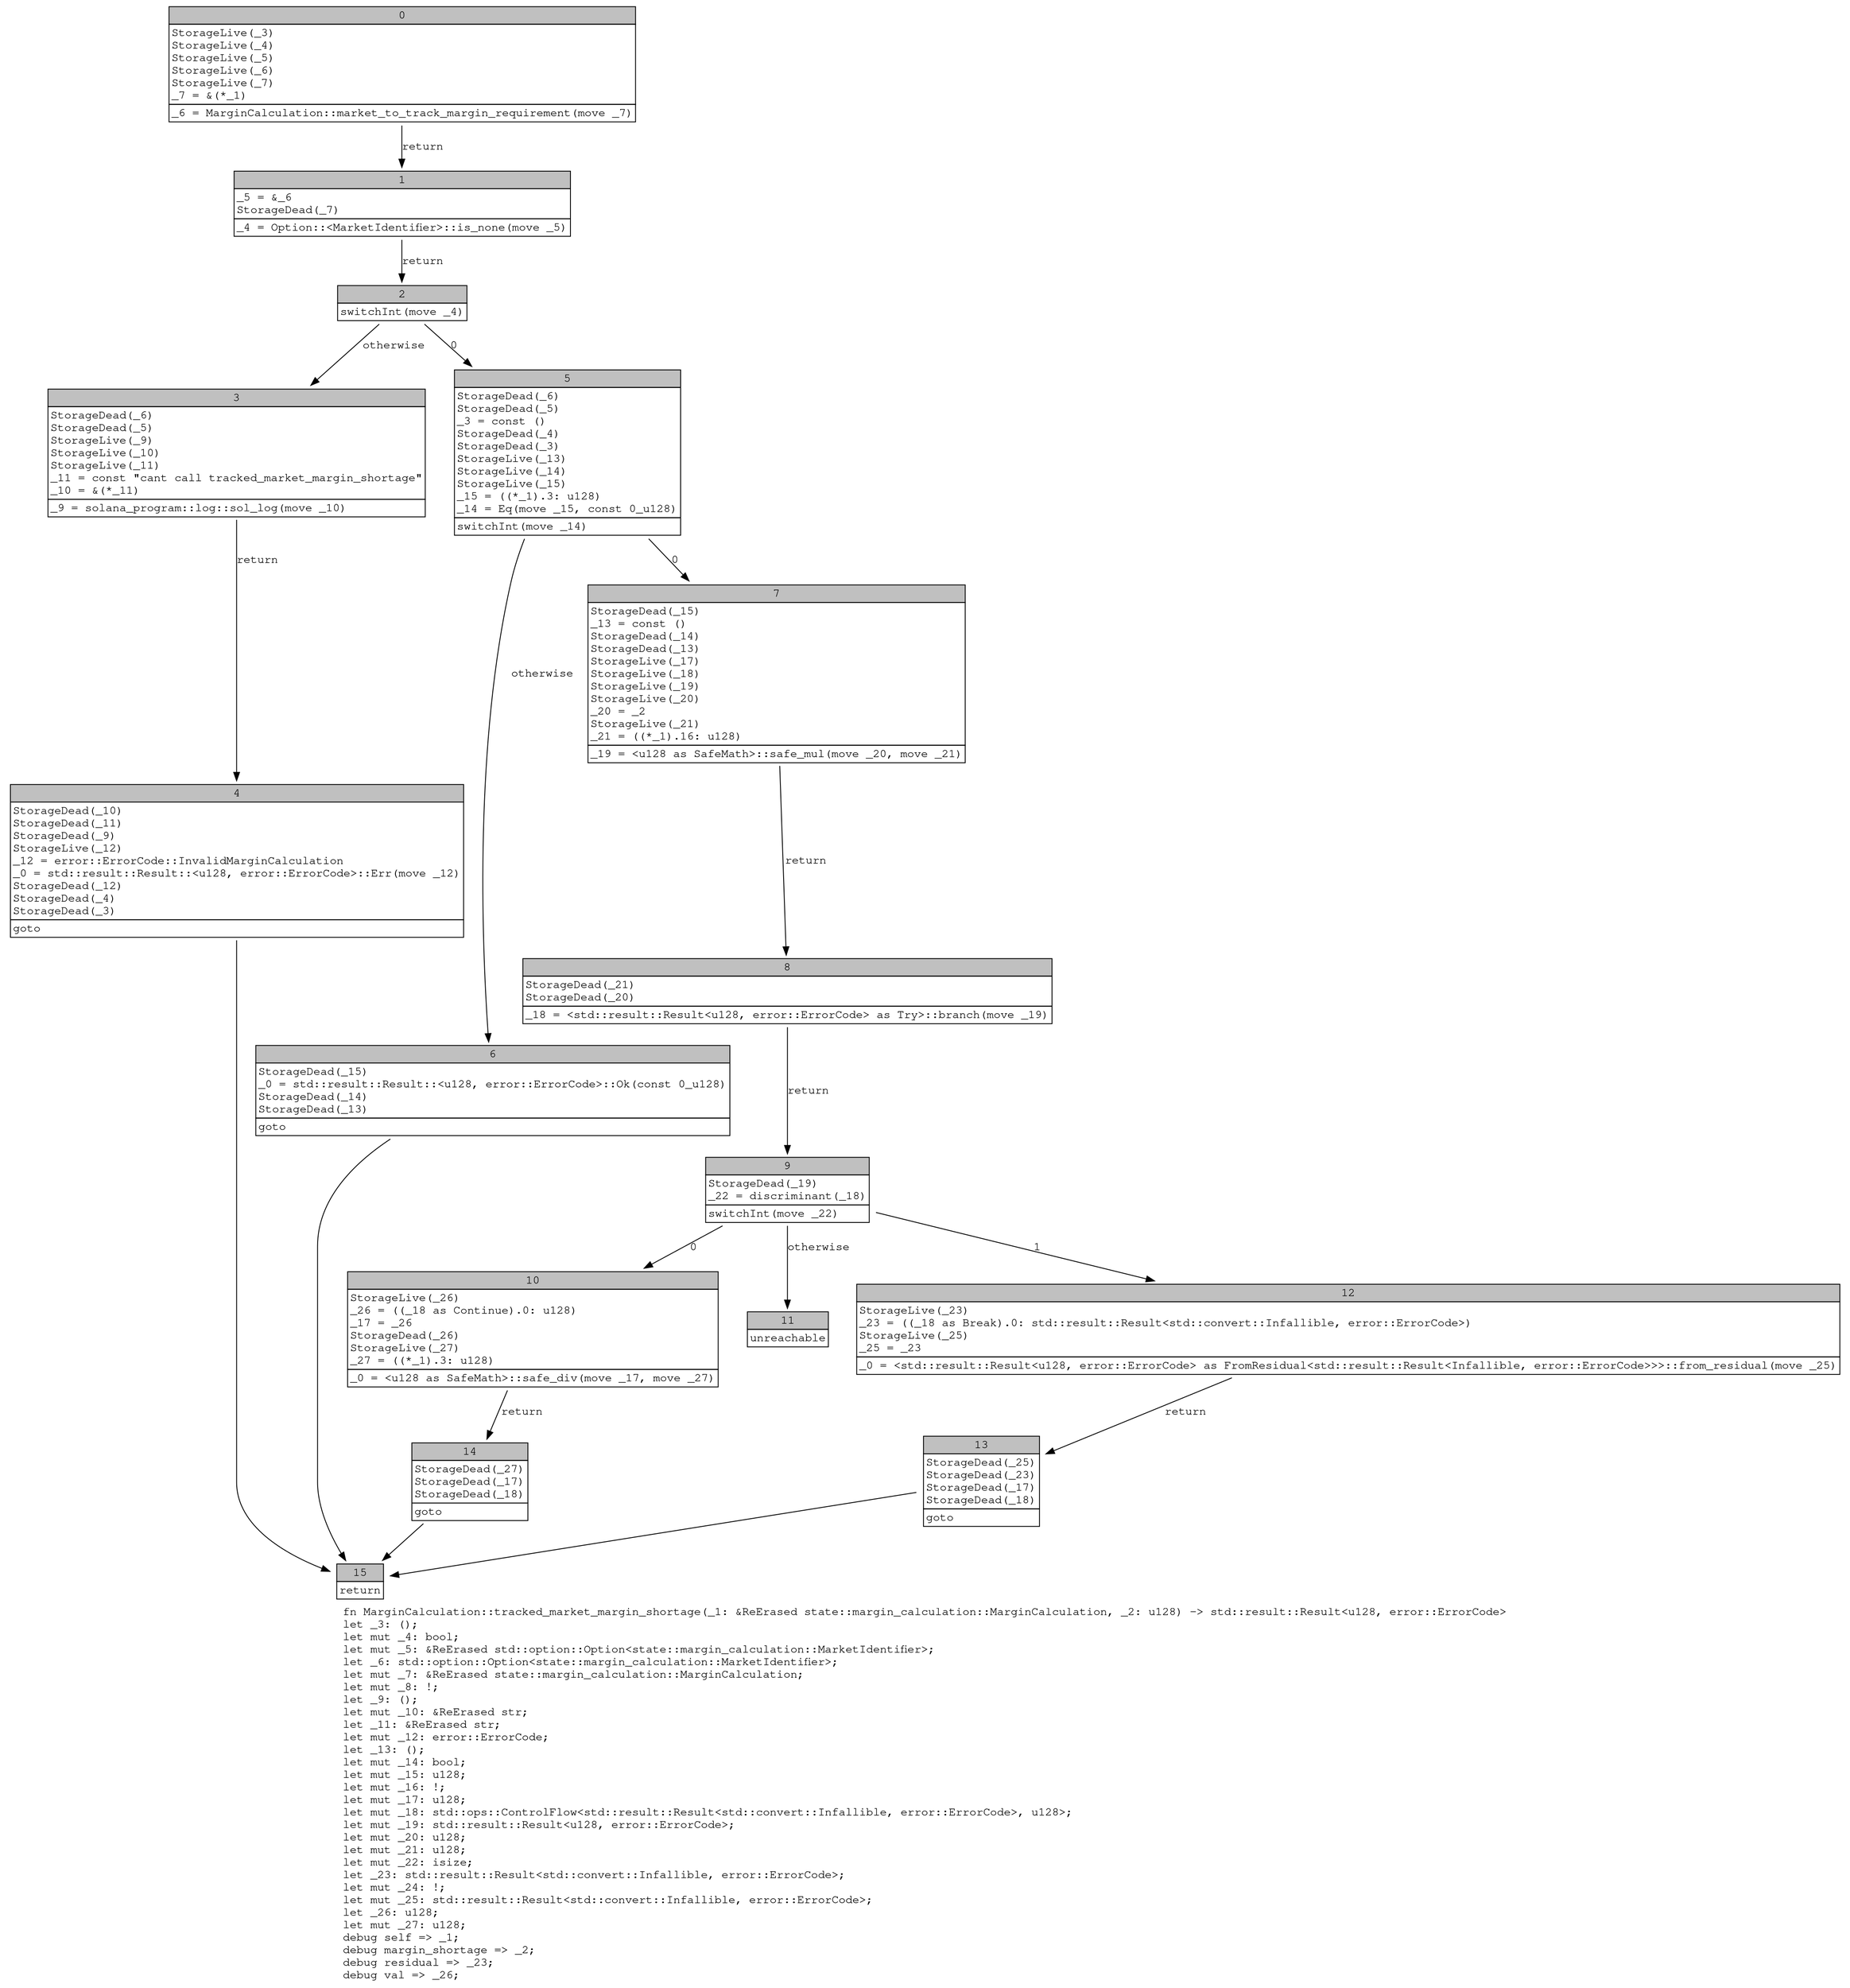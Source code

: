 digraph Mir_0_3457 {
    graph [fontname="Courier, monospace"];
    node [fontname="Courier, monospace"];
    edge [fontname="Courier, monospace"];
    label=<fn MarginCalculation::tracked_market_margin_shortage(_1: &amp;ReErased state::margin_calculation::MarginCalculation, _2: u128) -&gt; std::result::Result&lt;u128, error::ErrorCode&gt;<br align="left"/>let _3: ();<br align="left"/>let mut _4: bool;<br align="left"/>let mut _5: &amp;ReErased std::option::Option&lt;state::margin_calculation::MarketIdentifier&gt;;<br align="left"/>let _6: std::option::Option&lt;state::margin_calculation::MarketIdentifier&gt;;<br align="left"/>let mut _7: &amp;ReErased state::margin_calculation::MarginCalculation;<br align="left"/>let mut _8: !;<br align="left"/>let _9: ();<br align="left"/>let mut _10: &amp;ReErased str;<br align="left"/>let _11: &amp;ReErased str;<br align="left"/>let mut _12: error::ErrorCode;<br align="left"/>let _13: ();<br align="left"/>let mut _14: bool;<br align="left"/>let mut _15: u128;<br align="left"/>let mut _16: !;<br align="left"/>let mut _17: u128;<br align="left"/>let mut _18: std::ops::ControlFlow&lt;std::result::Result&lt;std::convert::Infallible, error::ErrorCode&gt;, u128&gt;;<br align="left"/>let mut _19: std::result::Result&lt;u128, error::ErrorCode&gt;;<br align="left"/>let mut _20: u128;<br align="left"/>let mut _21: u128;<br align="left"/>let mut _22: isize;<br align="left"/>let _23: std::result::Result&lt;std::convert::Infallible, error::ErrorCode&gt;;<br align="left"/>let mut _24: !;<br align="left"/>let mut _25: std::result::Result&lt;std::convert::Infallible, error::ErrorCode&gt;;<br align="left"/>let _26: u128;<br align="left"/>let mut _27: u128;<br align="left"/>debug self =&gt; _1;<br align="left"/>debug margin_shortage =&gt; _2;<br align="left"/>debug residual =&gt; _23;<br align="left"/>debug val =&gt; _26;<br align="left"/>>;
    bb0__0_3457 [shape="none", label=<<table border="0" cellborder="1" cellspacing="0"><tr><td bgcolor="gray" align="center" colspan="1">0</td></tr><tr><td align="left" balign="left">StorageLive(_3)<br/>StorageLive(_4)<br/>StorageLive(_5)<br/>StorageLive(_6)<br/>StorageLive(_7)<br/>_7 = &amp;(*_1)<br/></td></tr><tr><td align="left">_6 = MarginCalculation::market_to_track_margin_requirement(move _7)</td></tr></table>>];
    bb1__0_3457 [shape="none", label=<<table border="0" cellborder="1" cellspacing="0"><tr><td bgcolor="gray" align="center" colspan="1">1</td></tr><tr><td align="left" balign="left">_5 = &amp;_6<br/>StorageDead(_7)<br/></td></tr><tr><td align="left">_4 = Option::&lt;MarketIdentifier&gt;::is_none(move _5)</td></tr></table>>];
    bb2__0_3457 [shape="none", label=<<table border="0" cellborder="1" cellspacing="0"><tr><td bgcolor="gray" align="center" colspan="1">2</td></tr><tr><td align="left">switchInt(move _4)</td></tr></table>>];
    bb3__0_3457 [shape="none", label=<<table border="0" cellborder="1" cellspacing="0"><tr><td bgcolor="gray" align="center" colspan="1">3</td></tr><tr><td align="left" balign="left">StorageDead(_6)<br/>StorageDead(_5)<br/>StorageLive(_9)<br/>StorageLive(_10)<br/>StorageLive(_11)<br/>_11 = const &quot;cant call tracked_market_margin_shortage&quot;<br/>_10 = &amp;(*_11)<br/></td></tr><tr><td align="left">_9 = solana_program::log::sol_log(move _10)</td></tr></table>>];
    bb4__0_3457 [shape="none", label=<<table border="0" cellborder="1" cellspacing="0"><tr><td bgcolor="gray" align="center" colspan="1">4</td></tr><tr><td align="left" balign="left">StorageDead(_10)<br/>StorageDead(_11)<br/>StorageDead(_9)<br/>StorageLive(_12)<br/>_12 = error::ErrorCode::InvalidMarginCalculation<br/>_0 = std::result::Result::&lt;u128, error::ErrorCode&gt;::Err(move _12)<br/>StorageDead(_12)<br/>StorageDead(_4)<br/>StorageDead(_3)<br/></td></tr><tr><td align="left">goto</td></tr></table>>];
    bb5__0_3457 [shape="none", label=<<table border="0" cellborder="1" cellspacing="0"><tr><td bgcolor="gray" align="center" colspan="1">5</td></tr><tr><td align="left" balign="left">StorageDead(_6)<br/>StorageDead(_5)<br/>_3 = const ()<br/>StorageDead(_4)<br/>StorageDead(_3)<br/>StorageLive(_13)<br/>StorageLive(_14)<br/>StorageLive(_15)<br/>_15 = ((*_1).3: u128)<br/>_14 = Eq(move _15, const 0_u128)<br/></td></tr><tr><td align="left">switchInt(move _14)</td></tr></table>>];
    bb6__0_3457 [shape="none", label=<<table border="0" cellborder="1" cellspacing="0"><tr><td bgcolor="gray" align="center" colspan="1">6</td></tr><tr><td align="left" balign="left">StorageDead(_15)<br/>_0 = std::result::Result::&lt;u128, error::ErrorCode&gt;::Ok(const 0_u128)<br/>StorageDead(_14)<br/>StorageDead(_13)<br/></td></tr><tr><td align="left">goto</td></tr></table>>];
    bb7__0_3457 [shape="none", label=<<table border="0" cellborder="1" cellspacing="0"><tr><td bgcolor="gray" align="center" colspan="1">7</td></tr><tr><td align="left" balign="left">StorageDead(_15)<br/>_13 = const ()<br/>StorageDead(_14)<br/>StorageDead(_13)<br/>StorageLive(_17)<br/>StorageLive(_18)<br/>StorageLive(_19)<br/>StorageLive(_20)<br/>_20 = _2<br/>StorageLive(_21)<br/>_21 = ((*_1).16: u128)<br/></td></tr><tr><td align="left">_19 = &lt;u128 as SafeMath&gt;::safe_mul(move _20, move _21)</td></tr></table>>];
    bb8__0_3457 [shape="none", label=<<table border="0" cellborder="1" cellspacing="0"><tr><td bgcolor="gray" align="center" colspan="1">8</td></tr><tr><td align="left" balign="left">StorageDead(_21)<br/>StorageDead(_20)<br/></td></tr><tr><td align="left">_18 = &lt;std::result::Result&lt;u128, error::ErrorCode&gt; as Try&gt;::branch(move _19)</td></tr></table>>];
    bb9__0_3457 [shape="none", label=<<table border="0" cellborder="1" cellspacing="0"><tr><td bgcolor="gray" align="center" colspan="1">9</td></tr><tr><td align="left" balign="left">StorageDead(_19)<br/>_22 = discriminant(_18)<br/></td></tr><tr><td align="left">switchInt(move _22)</td></tr></table>>];
    bb10__0_3457 [shape="none", label=<<table border="0" cellborder="1" cellspacing="0"><tr><td bgcolor="gray" align="center" colspan="1">10</td></tr><tr><td align="left" balign="left">StorageLive(_26)<br/>_26 = ((_18 as Continue).0: u128)<br/>_17 = _26<br/>StorageDead(_26)<br/>StorageLive(_27)<br/>_27 = ((*_1).3: u128)<br/></td></tr><tr><td align="left">_0 = &lt;u128 as SafeMath&gt;::safe_div(move _17, move _27)</td></tr></table>>];
    bb11__0_3457 [shape="none", label=<<table border="0" cellborder="1" cellspacing="0"><tr><td bgcolor="gray" align="center" colspan="1">11</td></tr><tr><td align="left">unreachable</td></tr></table>>];
    bb12__0_3457 [shape="none", label=<<table border="0" cellborder="1" cellspacing="0"><tr><td bgcolor="gray" align="center" colspan="1">12</td></tr><tr><td align="left" balign="left">StorageLive(_23)<br/>_23 = ((_18 as Break).0: std::result::Result&lt;std::convert::Infallible, error::ErrorCode&gt;)<br/>StorageLive(_25)<br/>_25 = _23<br/></td></tr><tr><td align="left">_0 = &lt;std::result::Result&lt;u128, error::ErrorCode&gt; as FromResidual&lt;std::result::Result&lt;Infallible, error::ErrorCode&gt;&gt;&gt;::from_residual(move _25)</td></tr></table>>];
    bb13__0_3457 [shape="none", label=<<table border="0" cellborder="1" cellspacing="0"><tr><td bgcolor="gray" align="center" colspan="1">13</td></tr><tr><td align="left" balign="left">StorageDead(_25)<br/>StorageDead(_23)<br/>StorageDead(_17)<br/>StorageDead(_18)<br/></td></tr><tr><td align="left">goto</td></tr></table>>];
    bb14__0_3457 [shape="none", label=<<table border="0" cellborder="1" cellspacing="0"><tr><td bgcolor="gray" align="center" colspan="1">14</td></tr><tr><td align="left" balign="left">StorageDead(_27)<br/>StorageDead(_17)<br/>StorageDead(_18)<br/></td></tr><tr><td align="left">goto</td></tr></table>>];
    bb15__0_3457 [shape="none", label=<<table border="0" cellborder="1" cellspacing="0"><tr><td bgcolor="gray" align="center" colspan="1">15</td></tr><tr><td align="left">return</td></tr></table>>];
    bb0__0_3457 -> bb1__0_3457 [label="return"];
    bb1__0_3457 -> bb2__0_3457 [label="return"];
    bb2__0_3457 -> bb5__0_3457 [label="0"];
    bb2__0_3457 -> bb3__0_3457 [label="otherwise"];
    bb3__0_3457 -> bb4__0_3457 [label="return"];
    bb4__0_3457 -> bb15__0_3457 [label=""];
    bb5__0_3457 -> bb7__0_3457 [label="0"];
    bb5__0_3457 -> bb6__0_3457 [label="otherwise"];
    bb6__0_3457 -> bb15__0_3457 [label=""];
    bb7__0_3457 -> bb8__0_3457 [label="return"];
    bb8__0_3457 -> bb9__0_3457 [label="return"];
    bb9__0_3457 -> bb10__0_3457 [label="0"];
    bb9__0_3457 -> bb12__0_3457 [label="1"];
    bb9__0_3457 -> bb11__0_3457 [label="otherwise"];
    bb10__0_3457 -> bb14__0_3457 [label="return"];
    bb12__0_3457 -> bb13__0_3457 [label="return"];
    bb13__0_3457 -> bb15__0_3457 [label=""];
    bb14__0_3457 -> bb15__0_3457 [label=""];
}
